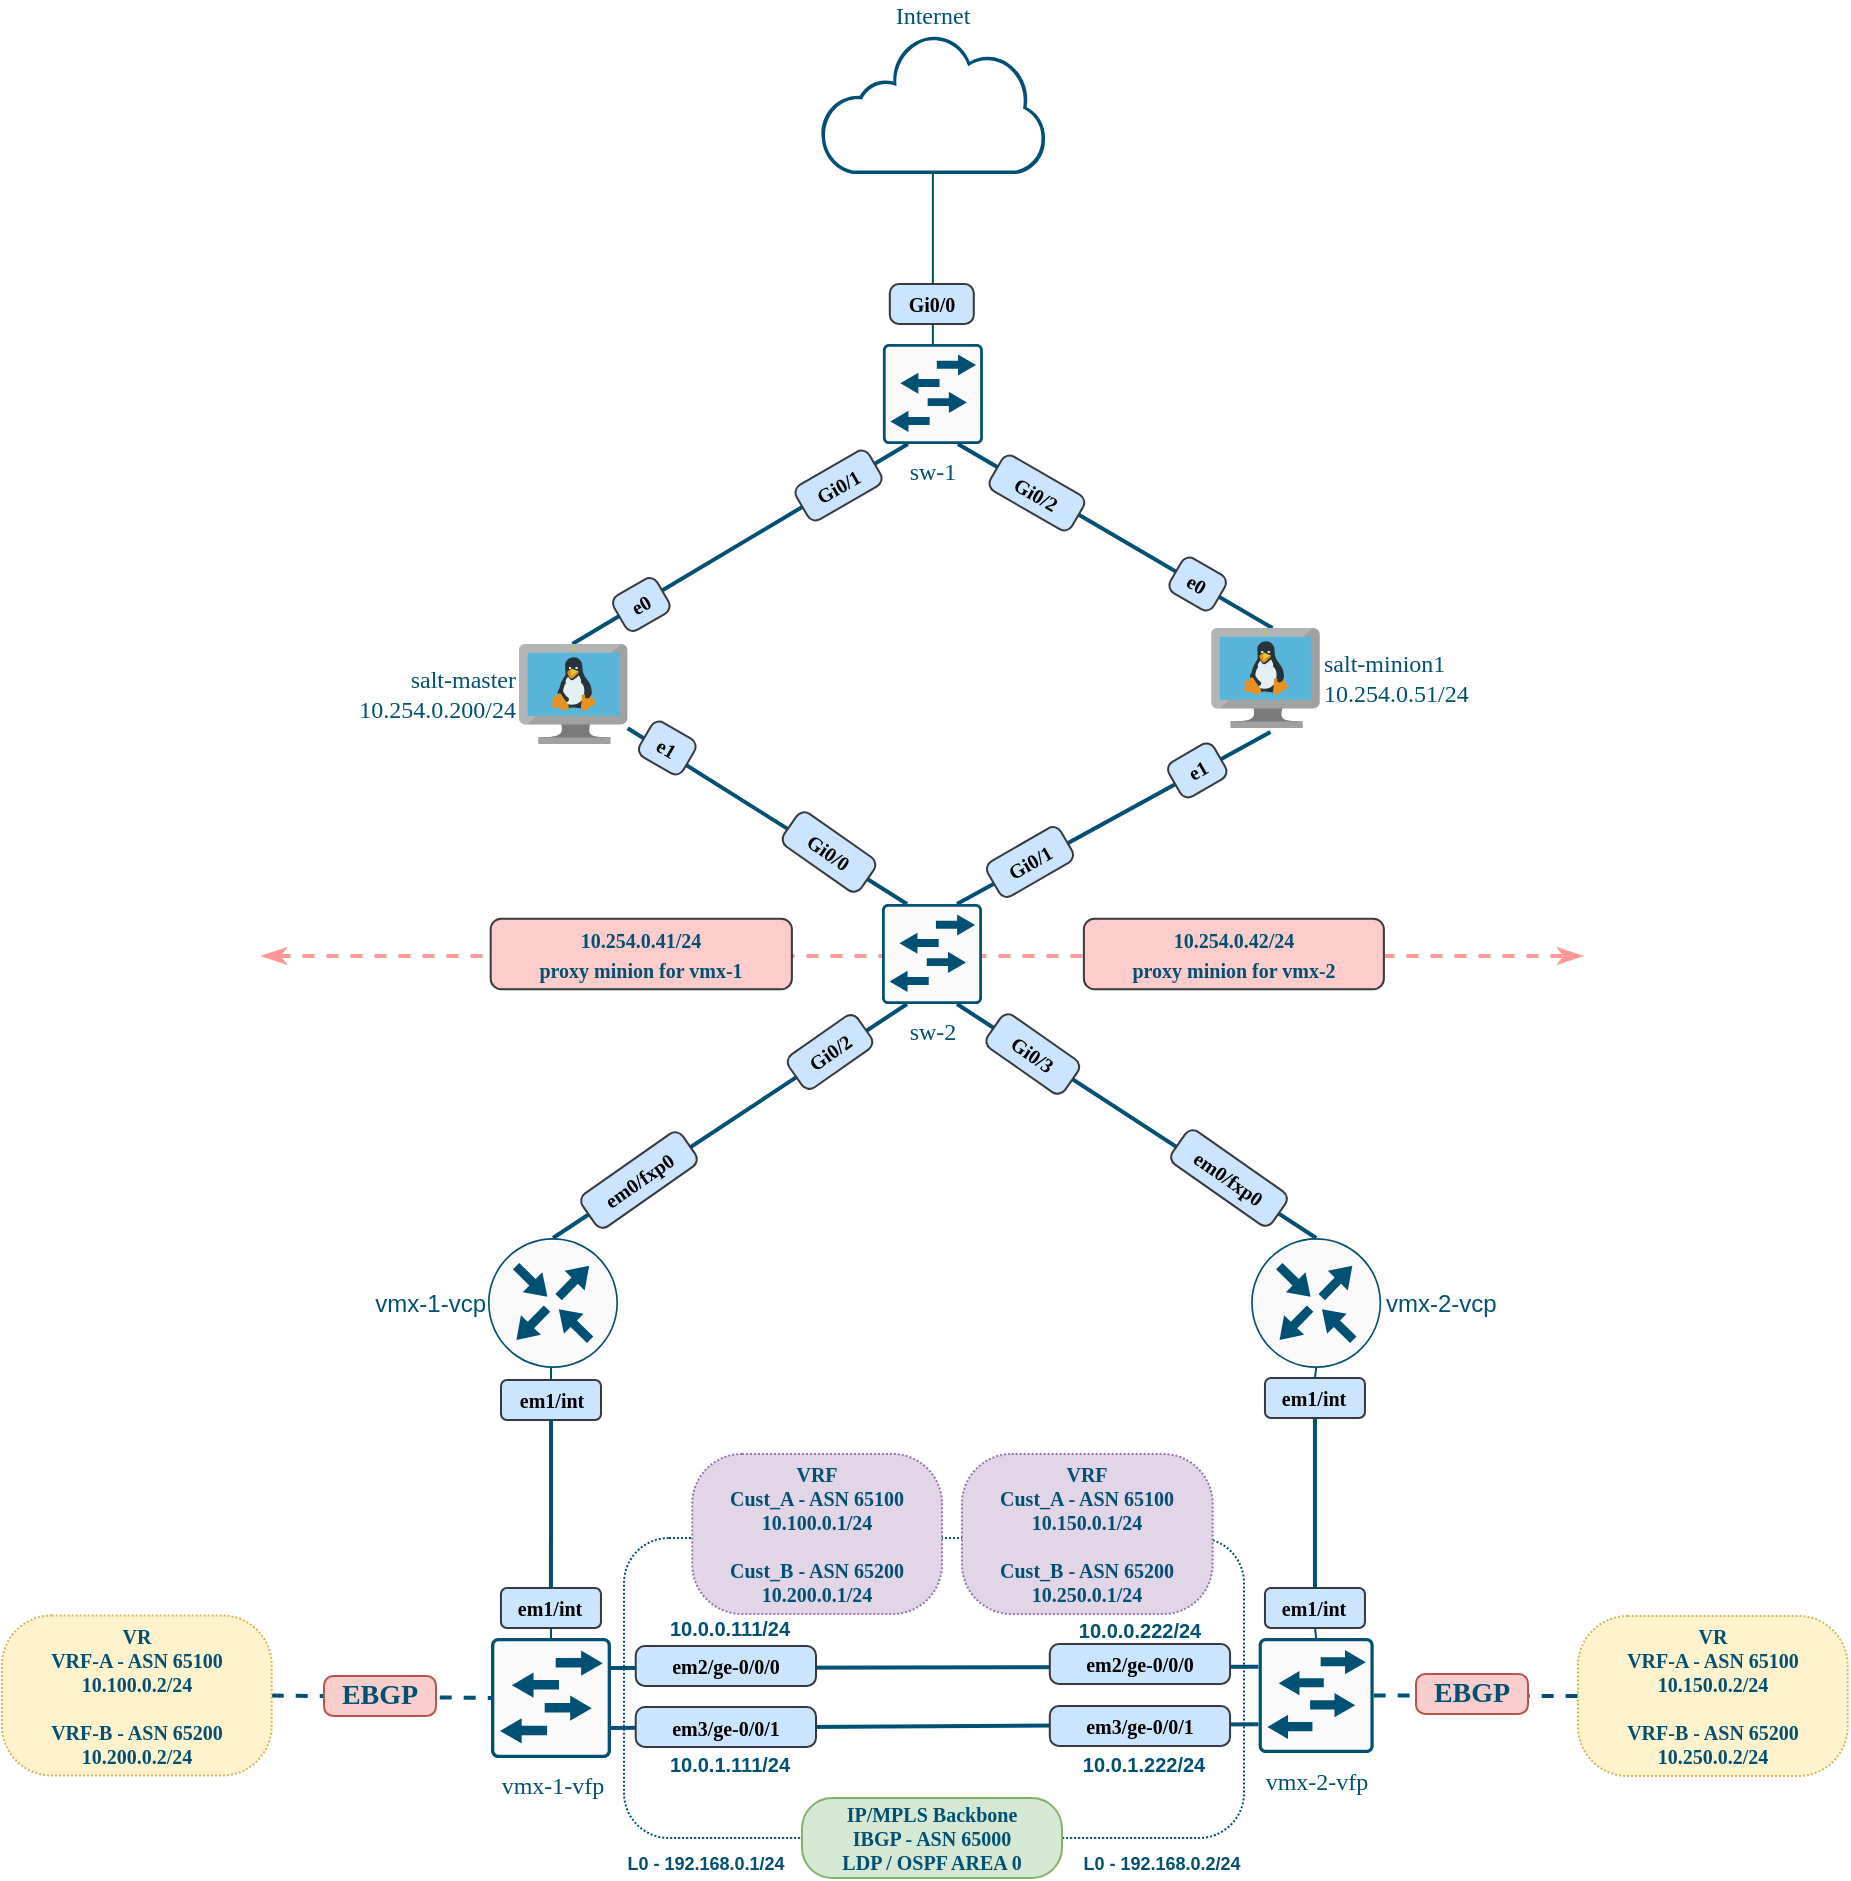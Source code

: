 <mxfile version="20.5.3" type="device"><diagram id="_WKYpNCE6YkAdtIxAZLM" name="Page-1"><mxGraphModel dx="2272" dy="1847" grid="1" gridSize="10" guides="1" tooltips="1" connect="1" arrows="1" fold="1" page="1" pageScale="1" pageWidth="850" pageHeight="1100" math="0" shadow="0"><root><mxCell id="0"/><mxCell id="1" parent="0"/><mxCell id="EFfLcVV4BMRyojRImA4e-61" value="" style="endArrow=classicThin;html=1;rounded=0;strokeColor=#FF9999;strokeWidth=2;fontFamily=Verdana;fontSize=10;fontColor=#005073;dashed=1;startArrow=classicThin;startFill=1;endFill=1;" parent="1" edge="1"><mxGeometry width="50" height="50" relative="1" as="geometry"><mxPoint x="90" y="416" as="sourcePoint"/><mxPoint x="750" y="416" as="targetPoint"/></mxGeometry></mxCell><mxCell id="EFfLcVV4BMRyojRImA4e-27" style="edgeStyle=none;rounded=0;orthogonalLoop=1;jettySize=auto;html=1;exitX=0.5;exitY=1;exitDx=0;exitDy=0;exitPerimeter=0;entryX=0.5;entryY=0;entryDx=0;entryDy=0;entryPerimeter=0;fontFamily=Verdana;fontSize=11;fontColor=#000000;endArrow=none;endFill=0;strokeColor=#005073;startArrow=none;" parent="1" source="EFfLcVV4BMRyojRImA4e-45" target="EFfLcVV4BMRyojRImA4e-25" edge="1"><mxGeometry relative="1" as="geometry"/></mxCell><mxCell id="EFfLcVV4BMRyojRImA4e-26" style="edgeStyle=none;rounded=0;orthogonalLoop=1;jettySize=auto;html=1;exitX=0.5;exitY=1;exitDx=0;exitDy=0;exitPerimeter=0;entryX=0.5;entryY=0;entryDx=0;entryDy=0;entryPerimeter=0;fontFamily=Verdana;fontSize=11;fontColor=#000000;endArrow=none;endFill=0;strokeColor=#005073;startArrow=none;" parent="1" source="EFfLcVV4BMRyojRImA4e-47" target="EFfLcVV4BMRyojRImA4e-24" edge="1"><mxGeometry relative="1" as="geometry"/></mxCell><mxCell id="EFfLcVV4BMRyojRImA4e-2" value="&lt;font color=&quot;#005073&quot;&gt;vmx-2-vcp&lt;/font&gt;" style="sketch=0;points=[[0.5,0,0],[1,0.5,0],[0.5,1,0],[0,0.5,0],[0.145,0.145,0],[0.856,0.145,0],[0.855,0.856,0],[0.145,0.855,0]];verticalLabelPosition=middle;html=1;verticalAlign=middle;aspect=fixed;align=left;pointerEvents=1;shape=mxgraph.cisco19.rect;prIcon=router;fillColor=#FAFAFA;strokeColor=#005073;labelPosition=right;" parent="1" vertex="1"><mxGeometry x="584.58" y="557" width="65" height="65" as="geometry"/></mxCell><mxCell id="EFfLcVV4BMRyojRImA4e-3" value="&lt;font color=&quot;#005073&quot; style=&quot;font-size: 12px;&quot;&gt;vmx-1-vcp&lt;/font&gt;" style="sketch=0;points=[[0.5,0,0],[1,0.5,0],[0.5,1,0],[0,0.5,0],[0.145,0.145,0],[0.856,0.145,0],[0.855,0.856,0],[0.145,0.855,0]];verticalLabelPosition=middle;html=1;verticalAlign=middle;aspect=fixed;align=right;pointerEvents=1;shape=mxgraph.cisco19.rect;prIcon=router;fillColor=#FAFAFA;strokeColor=#005073;labelPosition=left;" parent="1" vertex="1"><mxGeometry x="203" y="557" width="65" height="65" as="geometry"/></mxCell><mxCell id="EFfLcVV4BMRyojRImA4e-22" style="rounded=0;orthogonalLoop=1;jettySize=auto;html=1;exitX=0.25;exitY=1;exitDx=0;exitDy=0;exitPerimeter=0;entryX=0.491;entryY=0;entryDx=0;entryDy=0;entryPerimeter=0;fontFamily=Verdana;fontSize=11;fontColor=#000000;endArrow=none;endFill=0;strokeColor=#005073;strokeWidth=2;" parent="1" source="EFfLcVV4BMRyojRImA4e-33" target="EFfLcVV4BMRyojRImA4e-6" edge="1"><mxGeometry relative="1" as="geometry"/></mxCell><mxCell id="EFfLcVV4BMRyojRImA4e-23" style="rounded=0;orthogonalLoop=1;jettySize=auto;html=1;exitX=0.75;exitY=1;exitDx=0;exitDy=0;exitPerimeter=0;entryX=0.564;entryY=0;entryDx=0;entryDy=0;entryPerimeter=0;fontFamily=Verdana;fontSize=11;fontColor=#000000;endArrow=none;endFill=0;strokeColor=#005073;strokeWidth=2;" parent="1" source="EFfLcVV4BMRyojRImA4e-33" target="EFfLcVV4BMRyojRImA4e-7" edge="1"><mxGeometry relative="1" as="geometry"/></mxCell><mxCell id="EFfLcVV4BMRyojRImA4e-4" value="&lt;font color=&quot;#005073&quot; style=&quot;font-size: 12px;&quot; face=&quot;Verdana&quot;&gt;Internet&lt;/font&gt;" style="sketch=0;aspect=fixed;pointerEvents=1;shadow=0;dashed=0;html=1;strokeColor=none;labelPosition=center;verticalLabelPosition=top;verticalAlign=bottom;align=center;fillColor=#005073;shape=mxgraph.mscae.enterprise.internet_hollow" parent="1" vertex="1"><mxGeometry x="369" y="-45" width="112.9" height="70" as="geometry"/></mxCell><mxCell id="EFfLcVV4BMRyojRImA4e-6" value="&lt;span style=&quot;&quot;&gt;&lt;font style=&quot;font-size: 12px;&quot; color=&quot;#005073&quot;&gt;salt-master&lt;br&gt;10.254.0.200/24&lt;/font&gt;&lt;/span&gt;" style="sketch=0;aspect=fixed;html=1;points=[];align=right;image;fontSize=12;image=img/lib/mscae/VM_Linux.svg;fontFamily=Verdana;fontColor=#000000;labelPosition=left;verticalLabelPosition=middle;verticalAlign=middle;" parent="1" vertex="1"><mxGeometry x="218.48" y="260" width="54.35" height="50" as="geometry"/></mxCell><mxCell id="EFfLcVV4BMRyojRImA4e-7" value="&lt;font style=&quot;font-size: 12px;&quot; color=&quot;#005073&quot;&gt;salt-minion1&lt;br&gt;10.254.0.51/24&lt;/font&gt;" style="sketch=0;aspect=fixed;html=1;points=[];align=left;image;fontSize=12;image=img/lib/mscae/VM_Linux.svg;fontFamily=Verdana;fontColor=#000000;labelPosition=right;verticalLabelPosition=middle;verticalAlign=middle;imageBackground=none;" parent="1" vertex="1"><mxGeometry x="564.58" y="252" width="54.35" height="50" as="geometry"/></mxCell><mxCell id="EFfLcVV4BMRyojRImA4e-18" style="rounded=0;orthogonalLoop=1;jettySize=auto;html=1;exitX=0.25;exitY=0;exitDx=0;exitDy=0;exitPerimeter=0;fontFamily=Verdana;fontSize=11;fontColor=#000000;endArrow=none;endFill=0;strokeColor=#005073;strokeWidth=2;" parent="1" source="EFfLcVV4BMRyojRImA4e-8" target="EFfLcVV4BMRyojRImA4e-6" edge="1"><mxGeometry relative="1" as="geometry"/></mxCell><mxCell id="EFfLcVV4BMRyojRImA4e-19" style="rounded=0;orthogonalLoop=1;jettySize=auto;html=1;exitX=0.75;exitY=0;exitDx=0;exitDy=0;exitPerimeter=0;entryX=0.546;entryY=1.04;entryDx=0;entryDy=0;entryPerimeter=0;fontFamily=Verdana;fontSize=11;fontColor=#000000;endArrow=none;endFill=0;strokeColor=#005073;strokeWidth=2;" parent="1" source="EFfLcVV4BMRyojRImA4e-8" target="EFfLcVV4BMRyojRImA4e-7" edge="1"><mxGeometry relative="1" as="geometry"/></mxCell><mxCell id="EFfLcVV4BMRyojRImA4e-20" style="rounded=0;orthogonalLoop=1;jettySize=auto;html=1;exitX=0.25;exitY=1;exitDx=0;exitDy=0;exitPerimeter=0;entryX=0.5;entryY=0;entryDx=0;entryDy=0;entryPerimeter=0;fontFamily=Verdana;fontSize=11;fontColor=#000000;endArrow=none;endFill=0;strokeColor=#005073;strokeWidth=2;" parent="1" source="EFfLcVV4BMRyojRImA4e-8" target="EFfLcVV4BMRyojRImA4e-3" edge="1"><mxGeometry relative="1" as="geometry"/></mxCell><mxCell id="EFfLcVV4BMRyojRImA4e-21" style="rounded=0;orthogonalLoop=1;jettySize=auto;html=1;exitX=0.75;exitY=1;exitDx=0;exitDy=0;exitPerimeter=0;entryX=0.5;entryY=0;entryDx=0;entryDy=0;entryPerimeter=0;fontFamily=Verdana;fontSize=11;fontColor=#000000;endArrow=none;endFill=0;strokeColor=#005073;strokeWidth=2;" parent="1" source="EFfLcVV4BMRyojRImA4e-8" target="EFfLcVV4BMRyojRImA4e-2" edge="1"><mxGeometry relative="1" as="geometry"/></mxCell><mxCell id="EFfLcVV4BMRyojRImA4e-8" value="&lt;font style=&quot;font-size: 12px;&quot; color=&quot;#005073&quot;&gt;sw-2&lt;/font&gt;" style="sketch=0;points=[[0.015,0.015,0],[0.985,0.015,0],[0.985,0.985,0],[0.015,0.985,0],[0.25,0,0],[0.5,0,0],[0.75,0,0],[1,0.25,0],[1,0.5,0],[1,0.75,0],[0.75,1,0],[0.5,1,0],[0.25,1,0],[0,0.75,0],[0,0.5,0],[0,0.25,0]];verticalLabelPosition=bottom;html=1;verticalAlign=top;aspect=fixed;align=center;pointerEvents=1;shape=mxgraph.cisco19.rect;prIcon=l2_switch;fillColor=#FAFAFA;strokeColor=#005073;fontFamily=Verdana;fontSize=12;fontColor=#000000;" parent="1" vertex="1"><mxGeometry x="400" y="390" width="50" height="50" as="geometry"/></mxCell><mxCell id="EFfLcVV4BMRyojRImA4e-28" style="edgeStyle=none;rounded=0;orthogonalLoop=1;jettySize=auto;html=1;exitX=1;exitY=0.25;exitDx=0;exitDy=0;exitPerimeter=0;entryX=0;entryY=0.25;entryDx=0;entryDy=0;entryPerimeter=0;fontFamily=Verdana;fontSize=11;fontColor=#000000;endArrow=none;endFill=0;strokeColor=#005073;strokeWidth=2;" parent="1" source="EFfLcVV4BMRyojRImA4e-24" target="EFfLcVV4BMRyojRImA4e-25" edge="1"><mxGeometry relative="1" as="geometry"/></mxCell><mxCell id="EFfLcVV4BMRyojRImA4e-29" style="edgeStyle=none;rounded=0;orthogonalLoop=1;jettySize=auto;html=1;exitX=1;exitY=0.75;exitDx=0;exitDy=0;exitPerimeter=0;entryX=0;entryY=0.75;entryDx=0;entryDy=0;entryPerimeter=0;fontFamily=Verdana;fontSize=11;fontColor=#000000;endArrow=none;endFill=0;strokeColor=#005073;strokeWidth=2;" parent="1" source="EFfLcVV4BMRyojRImA4e-24" target="EFfLcVV4BMRyojRImA4e-25" edge="1"><mxGeometry relative="1" as="geometry"/></mxCell><mxCell id="EFfLcVV4BMRyojRImA4e-24" value="&lt;font color=&quot;#005073&quot; style=&quot;font-size: 12px;&quot;&gt;vmx-1-vfp&lt;/font&gt;" style="sketch=0;points=[[0.015,0.015,0],[0.985,0.015,0],[0.985,0.985,0],[0.015,0.985,0],[0.25,0,0],[0.5,0,0],[0.75,0,0],[1,0.25,0],[1,0.5,0],[1,0.75,0],[0.75,1,0],[0.5,1,0],[0.25,1,0],[0,0.75,0],[0,0.5,0],[0,0.25,0]];verticalLabelPosition=bottom;html=1;verticalAlign=top;aspect=fixed;align=center;pointerEvents=1;shape=mxgraph.cisco19.rect;prIcon=l2_switch;fillColor=#FAFAFA;strokeColor=#005073;fontFamily=Verdana;fontSize=12;fontColor=#000000;" parent="1" vertex="1"><mxGeometry x="204.5" y="757" width="60" height="60" as="geometry"/></mxCell><mxCell id="EFfLcVV4BMRyojRImA4e-90" style="edgeStyle=none;rounded=0;orthogonalLoop=1;jettySize=auto;html=1;exitX=1;exitY=0.5;exitDx=0;exitDy=0;exitPerimeter=0;entryX=0;entryY=0.5;entryDx=0;entryDy=0;dashed=1;strokeColor=#005073;strokeWidth=2;fontFamily=Verdana;fontSize=12;fontColor=#005073;startArrow=none;startFill=0;endArrow=none;endFill=0;" parent="1" source="EFfLcVV4BMRyojRImA4e-25" target="EFfLcVV4BMRyojRImA4e-87" edge="1"><mxGeometry relative="1" as="geometry"/></mxCell><mxCell id="EFfLcVV4BMRyojRImA4e-25" value="&lt;font color=&quot;#005073&quot; style=&quot;font-size: 12px;&quot;&gt;vmx-2-vfp&lt;/font&gt;" style="sketch=0;points=[[0.015,0.015,0],[0.985,0.015,0],[0.985,0.985,0],[0.015,0.985,0],[0.25,0,0],[0.5,0,0],[0.75,0,0],[1,0.25,0],[1,0.5,0],[1,0.75,0],[0.75,1,0],[0.5,1,0],[0.25,1,0],[0,0.75,0],[0,0.5,0],[0,0.25,0]];verticalLabelPosition=bottom;html=1;verticalAlign=top;aspect=fixed;align=center;pointerEvents=1;shape=mxgraph.cisco19.rect;prIcon=l2_switch;fillColor=#FAFAFA;strokeColor=#005073;fontFamily=Verdana;fontSize=12;fontColor=#000000;" parent="1" vertex="1"><mxGeometry x="588.33" y="757" width="57.5" height="57.5" as="geometry"/></mxCell><mxCell id="EFfLcVV4BMRyojRImA4e-34" style="edgeStyle=none;rounded=0;orthogonalLoop=1;jettySize=auto;html=1;exitX=0.5;exitY=0;exitDx=0;exitDy=0;exitPerimeter=0;entryX=0.5;entryY=1;entryDx=0;entryDy=0;entryPerimeter=0;strokeColor=#005073;fontFamily=Verdana;fontSize=12;fontColor=#000000;endArrow=none;endFill=0;" parent="1" source="EFfLcVV4BMRyojRImA4e-33" target="EFfLcVV4BMRyojRImA4e-4" edge="1"><mxGeometry relative="1" as="geometry"/></mxCell><mxCell id="EFfLcVV4BMRyojRImA4e-33" value="&lt;font color=&quot;#005073&quot; style=&quot;font-size: 12px;&quot;&gt;sw-1&lt;/font&gt;" style="sketch=0;points=[[0.015,0.015,0],[0.985,0.015,0],[0.985,0.985,0],[0.015,0.985,0],[0.25,0,0],[0.5,0,0],[0.75,0,0],[1,0.25,0],[1,0.5,0],[1,0.75,0],[0.75,1,0],[0.5,1,0],[0.25,1,0],[0,0.75,0],[0,0.5,0],[0,0.25,0]];verticalLabelPosition=bottom;html=1;verticalAlign=top;aspect=fixed;align=center;pointerEvents=1;shape=mxgraph.cisco19.rect;prIcon=l2_switch;fillColor=#FAFAFA;strokeColor=#005073;fontFamily=Verdana;fontSize=12;fontColor=#000000;" parent="1" vertex="1"><mxGeometry x="400.45" y="110" width="50" height="50" as="geometry"/></mxCell><mxCell id="EFfLcVV4BMRyojRImA4e-35" value="&lt;font color=&quot;#005073&quot; style=&quot;font-size: 10px;&quot;&gt;&lt;b&gt;10.254.0.41/24&lt;br&gt;proxy minion for vmx-1&lt;/b&gt;&lt;/font&gt;" style="rounded=1;whiteSpace=wrap;html=1;fontFamily=Verdana;fontSize=12;fillColor=#ffcccc;strokeColor=#36393d;rotation=0;" parent="1" vertex="1"><mxGeometry x="204.34" y="397.39" width="150.6" height="35.23" as="geometry"/></mxCell><mxCell id="EFfLcVV4BMRyojRImA4e-36" value="&lt;font color=&quot;#005073&quot; style=&quot;font-size: 10px;&quot;&gt;&lt;b&gt;10.254.0.42/24&lt;br&gt;proxy minion for vmx-2&lt;/b&gt;&lt;/font&gt;" style="rounded=1;whiteSpace=wrap;html=1;fontFamily=Verdana;fontSize=12;fillColor=#ffcccc;strokeColor=#36393d;rotation=0;" parent="1" vertex="1"><mxGeometry x="500.94" y="397.39" width="150" height="35.23" as="geometry"/></mxCell><mxCell id="EFfLcVV4BMRyojRImA4e-46" value="&lt;b&gt;em1/int&lt;/b&gt;" style="rounded=1;whiteSpace=wrap;html=1;strokeColor=#36393d;fontFamily=Verdana;fontSize=10;fillColor=#cce5ff;" parent="1" vertex="1"><mxGeometry x="209.5" y="628" width="50" height="20" as="geometry"/></mxCell><mxCell id="EFfLcVV4BMRyojRImA4e-48" value="" style="edgeStyle=none;rounded=0;orthogonalLoop=1;jettySize=auto;html=1;exitX=0.5;exitY=1;exitDx=0;exitDy=0;exitPerimeter=0;entryX=0.5;entryY=0;entryDx=0;entryDy=0;entryPerimeter=0;fontFamily=Verdana;fontSize=11;fontColor=#000000;endArrow=none;endFill=0;strokeColor=#005073;" parent="1" target="EFfLcVV4BMRyojRImA4e-46" edge="1"><mxGeometry relative="1" as="geometry"><mxPoint x="234.5" y="622" as="sourcePoint"/><mxPoint x="234.5" y="757" as="targetPoint"/></mxGeometry></mxCell><mxCell id="EFfLcVV4BMRyojRImA4e-47" value="&lt;b&gt;em1/int&lt;/b&gt;" style="rounded=1;whiteSpace=wrap;html=1;strokeColor=#36393d;fontFamily=Verdana;fontSize=10;fillColor=#cce5ff;" parent="1" vertex="1"><mxGeometry x="209.48" y="732" width="50" height="20" as="geometry"/></mxCell><mxCell id="EFfLcVV4BMRyojRImA4e-51" value="" style="edgeStyle=none;rounded=0;orthogonalLoop=1;jettySize=auto;html=1;exitX=0.5;exitY=1;exitDx=0;exitDy=0;exitPerimeter=0;entryX=0.5;entryY=0;entryDx=0;entryDy=0;entryPerimeter=0;fontFamily=Verdana;fontSize=11;fontColor=#000000;endArrow=none;endFill=0;strokeColor=#005073;startArrow=none;strokeWidth=2;" parent="1" source="EFfLcVV4BMRyojRImA4e-46" target="EFfLcVV4BMRyojRImA4e-47" edge="1"><mxGeometry relative="1" as="geometry"><mxPoint x="234.5" y="647" as="sourcePoint"/><mxPoint x="234.5" y="757" as="targetPoint"/></mxGeometry></mxCell><mxCell id="EFfLcVV4BMRyojRImA4e-45" value="&lt;b&gt;em1/int&lt;/b&gt;" style="rounded=1;whiteSpace=wrap;html=1;strokeColor=#36393d;fontFamily=Verdana;fontSize=10;fillColor=#cce5ff;" parent="1" vertex="1"><mxGeometry x="591.48" y="732" width="50" height="20" as="geometry"/></mxCell><mxCell id="EFfLcVV4BMRyojRImA4e-52" value="" style="edgeStyle=none;rounded=0;orthogonalLoop=1;jettySize=auto;html=1;exitX=0.5;exitY=1;exitDx=0;exitDy=0;exitPerimeter=0;entryX=0.5;entryY=0;entryDx=0;entryDy=0;entryPerimeter=0;fontFamily=Verdana;fontSize=11;fontColor=#000000;endArrow=none;endFill=0;strokeColor=#005073;startArrow=none;strokeWidth=2;" parent="1" source="EFfLcVV4BMRyojRImA4e-44" target="EFfLcVV4BMRyojRImA4e-45" edge="1"><mxGeometry relative="1" as="geometry"><mxPoint x="617.08" y="622" as="sourcePoint"/><mxPoint x="617.08" y="757" as="targetPoint"/></mxGeometry></mxCell><mxCell id="EFfLcVV4BMRyojRImA4e-44" value="&lt;b&gt;em1/int&lt;/b&gt;" style="rounded=1;whiteSpace=wrap;html=1;strokeColor=#36393d;fontFamily=Verdana;fontSize=10;fillColor=#cce5ff;" parent="1" vertex="1"><mxGeometry x="591.48" y="627" width="50" height="20" as="geometry"/></mxCell><mxCell id="EFfLcVV4BMRyojRImA4e-53" value="" style="edgeStyle=none;rounded=0;orthogonalLoop=1;jettySize=auto;html=1;exitX=0.5;exitY=1;exitDx=0;exitDy=0;exitPerimeter=0;entryX=0.5;entryY=0;entryDx=0;entryDy=0;entryPerimeter=0;fontFamily=Verdana;fontSize=11;fontColor=#000000;endArrow=none;endFill=0;strokeColor=#005073;" parent="1" source="EFfLcVV4BMRyojRImA4e-2" target="EFfLcVV4BMRyojRImA4e-44" edge="1"><mxGeometry relative="1" as="geometry"><mxPoint x="617.08" y="622" as="sourcePoint"/><mxPoint x="616.48" y="732" as="targetPoint"/></mxGeometry></mxCell><mxCell id="EFfLcVV4BMRyojRImA4e-37" value="&lt;b&gt;em0/fxp0&lt;/b&gt;" style="rounded=1;whiteSpace=wrap;html=1;strokeColor=#36393d;fontFamily=Verdana;fontSize=10;fillColor=#cce5ff;rotation=-35;arcSize=23;" parent="1" vertex="1"><mxGeometry x="248" y="518" width="61" height="20" as="geometry"/></mxCell><mxCell id="EFfLcVV4BMRyojRImA4e-57" value="&lt;b&gt;em0/fxp0&lt;/b&gt;" style="rounded=1;whiteSpace=wrap;html=1;strokeColor=#36393d;fontFamily=Verdana;fontSize=10;fillColor=#cce5ff;rotation=35;arcSize=23;" parent="1" vertex="1"><mxGeometry x="543" y="517" width="61" height="20" as="geometry"/></mxCell><mxCell id="EFfLcVV4BMRyojRImA4e-58" value="&lt;b&gt;Gi0/1&lt;/b&gt;" style="rounded=1;whiteSpace=wrap;html=1;strokeColor=#36393d;fontFamily=Verdana;fontSize=10;fillColor=#cce5ff;rotation=-30;arcSize=23;" parent="1" vertex="1"><mxGeometry x="357.27" y="170.75" width="42" height="20" as="geometry"/></mxCell><mxCell id="EFfLcVV4BMRyojRImA4e-59" value="&lt;b&gt;e0&lt;/b&gt;" style="rounded=1;whiteSpace=wrap;html=1;strokeColor=#36393d;fontFamily=Verdana;fontSize=10;fillColor=#cce5ff;rotation=-30;arcSize=23;" parent="1" vertex="1"><mxGeometry x="267.14" y="230.25" width="25" height="20" as="geometry"/></mxCell><mxCell id="EFfLcVV4BMRyojRImA4e-60" value="&lt;b&gt;Gi0/2&lt;/b&gt;" style="rounded=1;whiteSpace=wrap;html=1;strokeColor=#36393d;fontFamily=Verdana;fontSize=10;fillColor=#cce5ff;rotation=30;arcSize=23;" parent="1" vertex="1"><mxGeometry x="453.94" y="174.5" width="47" height="20" as="geometry"/></mxCell><mxCell id="EFfLcVV4BMRyojRImA4e-62" value="&lt;b&gt;e1&lt;/b&gt;" style="rounded=1;whiteSpace=wrap;html=1;strokeColor=#36393d;fontFamily=Verdana;fontSize=10;fillColor=#cce5ff;rotation=30;arcSize=23;" parent="1" vertex="1"><mxGeometry x="280.14" y="302" width="25" height="20" as="geometry"/></mxCell><mxCell id="EFfLcVV4BMRyojRImA4e-63" value="&lt;b&gt;e1&lt;/b&gt;" style="rounded=1;whiteSpace=wrap;html=1;strokeColor=#36393d;fontFamily=Verdana;fontSize=10;fillColor=#cce5ff;rotation=-30;arcSize=23;" parent="1" vertex="1"><mxGeometry x="544.63" y="313.22" width="26" height="20" as="geometry"/></mxCell><mxCell id="EFfLcVV4BMRyojRImA4e-64" value="&lt;b&gt;e0&lt;/b&gt;" style="rounded=1;whiteSpace=wrap;html=1;strokeColor=#36393d;fontFamily=Verdana;fontSize=10;fillColor=#cce5ff;rotation=30;arcSize=23;" parent="1" vertex="1"><mxGeometry x="545.33" y="220" width="25" height="20" as="geometry"/></mxCell><mxCell id="EFfLcVV4BMRyojRImA4e-65" value="&lt;b&gt;em2/ge-0/0/0&lt;/b&gt;" style="rounded=1;whiteSpace=wrap;html=1;strokeColor=#36393d;fontFamily=Verdana;fontSize=10;fillColor=#cce5ff;rotation=0;arcSize=23;" parent="1" vertex="1"><mxGeometry x="276.86" y="761" width="90.14" height="20" as="geometry"/></mxCell><mxCell id="EFfLcVV4BMRyojRImA4e-71" value="&lt;b&gt;em3/ge-0/0/1&lt;/b&gt;" style="rounded=1;whiteSpace=wrap;html=1;strokeColor=#36393d;fontFamily=Verdana;fontSize=10;fillColor=#cce5ff;rotation=0;arcSize=23;" parent="1" vertex="1"><mxGeometry x="276.86" y="791.5" width="90.14" height="20" as="geometry"/></mxCell><mxCell id="EFfLcVV4BMRyojRImA4e-72" value="&lt;b&gt;em2/ge-0/0/0&lt;/b&gt;" style="rounded=1;whiteSpace=wrap;html=1;strokeColor=#36393d;fontFamily=Verdana;fontSize=10;fillColor=#cce5ff;rotation=0;arcSize=23;" parent="1" vertex="1"><mxGeometry x="483.9" y="760" width="90.14" height="20" as="geometry"/></mxCell><mxCell id="EFfLcVV4BMRyojRImA4e-73" value="&lt;b&gt;em3/ge-0/0/1&lt;/b&gt;" style="rounded=1;whiteSpace=wrap;html=1;strokeColor=#36393d;fontFamily=Verdana;fontSize=10;fillColor=#cce5ff;rotation=0;arcSize=23;" parent="1" vertex="1"><mxGeometry x="483.9" y="791" width="90.14" height="20" as="geometry"/></mxCell><mxCell id="EFfLcVV4BMRyojRImA4e-74" value="" style="rounded=1;whiteSpace=wrap;html=1;strokeColor=#005073;fontFamily=Verdana;fontSize=10;fontColor=#005073;fillColor=none;dashed=1;strokeWidth=1;dashPattern=1 1;" parent="1" vertex="1"><mxGeometry x="271" y="707" width="310" height="150" as="geometry"/></mxCell><mxCell id="EFfLcVV4BMRyojRImA4e-76" value="&lt;font color=&quot;#005073&quot; style=&quot;font-size: 10px;&quot;&gt;&lt;span style=&quot;font-weight: 700;&quot;&gt;IP/MPLS Backbone&lt;/span&gt;&lt;br style=&quot;font-weight: 700;&quot;&gt;&lt;span style=&quot;font-weight: 700;&quot;&gt;IBGP - ASN 65000&lt;/span&gt;&lt;br style=&quot;font-weight: 700;&quot;&gt;&lt;span style=&quot;font-weight: 700;&quot;&gt;LDP / OSPF AREA 0&lt;/span&gt;&lt;/font&gt;" style="rounded=1;whiteSpace=wrap;html=1;strokeColor=#82b366;strokeWidth=1;fontFamily=Verdana;fontSize=10;fillColor=#d5e8d4;arcSize=38;" parent="1" vertex="1"><mxGeometry x="360" y="837" width="130" height="40" as="geometry"/></mxCell><mxCell id="EFfLcVV4BMRyojRImA4e-77" value="&lt;b&gt;Gi0/1&lt;/b&gt;" style="rounded=1;whiteSpace=wrap;html=1;strokeColor=#36393d;fontFamily=Verdana;fontSize=10;fillColor=#cce5ff;rotation=-30;arcSize=23;" parent="1" vertex="1"><mxGeometry x="453" y="359" width="42" height="20" as="geometry"/></mxCell><mxCell id="EFfLcVV4BMRyojRImA4e-80" value="&lt;b&gt;Gi0/0&lt;/b&gt;" style="rounded=1;whiteSpace=wrap;html=1;strokeColor=#36393d;fontFamily=Verdana;fontSize=10;fillColor=#cce5ff;rotation=35;arcSize=23;" parent="1" vertex="1"><mxGeometry x="350" y="354" width="47" height="20" as="geometry"/></mxCell><mxCell id="EFfLcVV4BMRyojRImA4e-81" value="&lt;b&gt;Gi0/2&lt;/b&gt;" style="rounded=1;whiteSpace=wrap;html=1;strokeColor=#36393d;fontFamily=Verdana;fontSize=10;fillColor=#cce5ff;rotation=-35;arcSize=23;" parent="1" vertex="1"><mxGeometry x="353" y="454" width="42" height="20" as="geometry"/></mxCell><mxCell id="EFfLcVV4BMRyojRImA4e-82" value="&lt;b&gt;Gi0/3&lt;/b&gt;" style="rounded=1;whiteSpace=wrap;html=1;strokeColor=#36393d;fontFamily=Verdana;fontSize=10;fillColor=#cce5ff;rotation=35;arcSize=23;" parent="1" vertex="1"><mxGeometry x="451.9" y="455" width="47" height="20" as="geometry"/></mxCell><mxCell id="EFfLcVV4BMRyojRImA4e-84" value="&lt;font color=&quot;#005073&quot; style=&quot;font-size: 10px;&quot;&gt;VRF&lt;br style=&quot;&quot;&gt;Cust_A - ASN 65100&lt;br style=&quot;&quot;&gt;10.100.0.1/24&lt;br style=&quot;&quot;&gt;&lt;br style=&quot;&quot;&gt;Cust_B - ASN 65200&lt;br style=&quot;&quot;&gt;10.200.0.1/24&lt;/font&gt;" style="rounded=1;whiteSpace=wrap;html=1;dashed=1;dashPattern=1 1;strokeColor=#9673a6;strokeWidth=1;fontFamily=Verdana;fontSize=10;fillColor=#e1d5e7;fontStyle=1;arcSize=31;" parent="1" vertex="1"><mxGeometry x="305.14" y="665" width="124.86" height="80" as="geometry"/></mxCell><mxCell id="EFfLcVV4BMRyojRImA4e-85" value="&lt;font color=&quot;#005073&quot; style=&quot;font-size: 10px;&quot;&gt;VRF&lt;br style=&quot;&quot;&gt;Cust_A - ASN 65100&lt;br style=&quot;&quot;&gt;10.150.0.1/24&lt;br style=&quot;&quot;&gt;&lt;br style=&quot;&quot;&gt;Cust_B - ASN 65200&lt;br style=&quot;&quot;&gt;10.250.0.1/24&lt;/font&gt;" style="rounded=1;whiteSpace=wrap;html=1;dashed=1;dashPattern=1 1;strokeColor=#9673a6;strokeWidth=1;fontFamily=Verdana;fontSize=10;fillColor=#e1d5e7;fontStyle=1;arcSize=31;" parent="1" vertex="1"><mxGeometry x="440" y="665" width="125.31" height="80" as="geometry"/></mxCell><mxCell id="EFfLcVV4BMRyojRImA4e-89" style="edgeStyle=none;rounded=0;orthogonalLoop=1;jettySize=auto;html=1;exitX=1;exitY=0.5;exitDx=0;exitDy=0;entryX=0;entryY=0.5;entryDx=0;entryDy=0;entryPerimeter=0;dashed=1;strokeColor=#005073;strokeWidth=2;fontFamily=Verdana;fontSize=12;fontColor=#005073;startArrow=none;startFill=0;endArrow=none;endFill=0;" parent="1" source="EFfLcVV4BMRyojRImA4e-86" target="EFfLcVV4BMRyojRImA4e-24" edge="1"><mxGeometry relative="1" as="geometry"/></mxCell><mxCell id="EFfLcVV4BMRyojRImA4e-86" value="&lt;font color=&quot;#005073&quot; style=&quot;font-size: 10px;&quot;&gt;VR&lt;br style=&quot;&quot;&gt;VRF-A - ASN 65100&lt;br style=&quot;&quot;&gt;10.100.0.2/24&lt;br style=&quot;&quot;&gt;&lt;br style=&quot;&quot;&gt;VRF-B - ASN 65200&lt;br style=&quot;&quot;&gt;10.200.0.2/24&lt;/font&gt;" style="rounded=1;whiteSpace=wrap;html=1;dashed=1;dashPattern=1 1;strokeColor=#d6b656;strokeWidth=1;fontFamily=Verdana;fontSize=10;fillColor=#fff2cc;fontStyle=1;arcSize=31;" parent="1" vertex="1"><mxGeometry x="-40" y="745.75" width="134.86" height="80" as="geometry"/></mxCell><mxCell id="EFfLcVV4BMRyojRImA4e-87" value="&lt;font color=&quot;#005073&quot; style=&quot;font-size: 10px;&quot;&gt;VR&lt;br style=&quot;&quot;&gt;VRF-A - ASN 65100&lt;br style=&quot;&quot;&gt;10.150.0.2/24&lt;br style=&quot;&quot;&gt;&lt;br style=&quot;&quot;&gt;VRF-B - ASN 65200&lt;br style=&quot;&quot;&gt;10.250.0.2/24&lt;/font&gt;" style="rounded=1;whiteSpace=wrap;html=1;dashed=1;dashPattern=1 1;strokeColor=#d6b656;strokeWidth=1;fontFamily=Verdana;fontSize=10;fillColor=#fff2cc;fontStyle=1;arcSize=31;" parent="1" vertex="1"><mxGeometry x="748" y="746" width="134.86" height="80" as="geometry"/></mxCell><mxCell id="EFfLcVV4BMRyojRImA4e-67" value="&lt;b&gt;&lt;font color=&quot;#005073&quot; style=&quot;font-size: 14px;&quot;&gt;EBGP&lt;/font&gt;&lt;/b&gt;" style="rounded=1;whiteSpace=wrap;html=1;strokeColor=#b85450;fontFamily=Verdana;fontSize=10;fillColor=#f8cecc;rotation=0;arcSize=23;" parent="1" vertex="1"><mxGeometry x="121" y="776" width="56" height="20" as="geometry"/></mxCell><mxCell id="EFfLcVV4BMRyojRImA4e-91" value="&lt;b&gt;&lt;font color=&quot;#005073&quot; style=&quot;font-size: 14px;&quot;&gt;EBGP&lt;/font&gt;&lt;/b&gt;" style="rounded=1;whiteSpace=wrap;html=1;strokeColor=#b85450;fontFamily=Verdana;fontSize=10;fillColor=#f8cecc;rotation=0;arcSize=23;" parent="1" vertex="1"><mxGeometry x="667" y="775" width="56" height="20" as="geometry"/></mxCell><mxCell id="EFfLcVV4BMRyojRImA4e-94" value="&lt;b&gt;Gi0/0&lt;/b&gt;" style="rounded=1;whiteSpace=wrap;html=1;strokeColor=#36393d;fontFamily=Verdana;fontSize=10;fillColor=#cce5ff;rotation=0;arcSize=23;" parent="1" vertex="1"><mxGeometry x="403.9" y="80" width="42" height="20" as="geometry"/></mxCell><mxCell id="ZHltXMQW7H4BhBzOw8P--2" value="&lt;font color=&quot;#005073&quot; style=&quot;font-size: 10px;&quot;&gt;10.0.0.222/24&lt;/font&gt;" style="text;html=1;strokeColor=none;fillColor=none;align=center;verticalAlign=middle;whiteSpace=wrap;rounded=0;fontSize=10;fontStyle=1" vertex="1" parent="1"><mxGeometry x="498.97" y="738" width="60" height="30" as="geometry"/></mxCell><mxCell id="ZHltXMQW7H4BhBzOw8P--3" value="&lt;font color=&quot;#005073&quot; style=&quot;font-size: 9px;&quot;&gt;L0 - 192.168.0.1/24&lt;/font&gt;" style="text;html=1;strokeColor=none;fillColor=none;align=center;verticalAlign=middle;whiteSpace=wrap;rounded=0;fontStyle=1;fontSize=9;" vertex="1" parent="1"><mxGeometry x="267" y="862" width="90" height="15" as="geometry"/></mxCell><mxCell id="ZHltXMQW7H4BhBzOw8P--4" value="&lt;font color=&quot;#005073&quot; style=&quot;font-size: 10px;&quot;&gt;10.0.1.222/24&lt;/font&gt;" style="text;html=1;strokeColor=none;fillColor=none;align=center;verticalAlign=middle;whiteSpace=wrap;rounded=0;fontStyle=1;fontSize=10;" vertex="1" parent="1"><mxGeometry x="500.94" y="805" width="60" height="30" as="geometry"/></mxCell><mxCell id="ZHltXMQW7H4BhBzOw8P--5" value="&lt;font color=&quot;#005073&quot; style=&quot;font-size: 10px;&quot;&gt;10.0.1.111/24&lt;/font&gt;" style="text;html=1;strokeColor=none;fillColor=none;align=center;verticalAlign=middle;whiteSpace=wrap;rounded=0;fontStyle=1;fontSize=10;" vertex="1" parent="1"><mxGeometry x="293.94" y="805" width="60" height="30" as="geometry"/></mxCell><mxCell id="ZHltXMQW7H4BhBzOw8P--6" value="&lt;font color=&quot;#005073&quot; style=&quot;font-size: 10px;&quot;&gt;10.0.0.111/24&lt;/font&gt;" style="text;html=1;strokeColor=none;fillColor=none;align=center;verticalAlign=middle;whiteSpace=wrap;rounded=0;fontStyle=1;fontSize=10;" vertex="1" parent="1"><mxGeometry x="293.94" y="737" width="60" height="30" as="geometry"/></mxCell><mxCell id="ZHltXMQW7H4BhBzOw8P--7" value="&lt;font color=&quot;#005073&quot; style=&quot;font-size: 9px;&quot;&gt;L0 - 192.168.0.2/24&lt;/font&gt;" style="text;html=1;strokeColor=none;fillColor=none;align=center;verticalAlign=middle;whiteSpace=wrap;rounded=0;fontStyle=1;fontSize=9;" vertex="1" parent="1"><mxGeometry x="494.58" y="862" width="90" height="15" as="geometry"/></mxCell></root></mxGraphModel></diagram></mxfile>